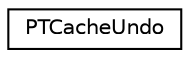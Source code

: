 digraph G
{
  edge [fontname="Helvetica",fontsize="10",labelfontname="Helvetica",labelfontsize="10"];
  node [fontname="Helvetica",fontsize="10",shape=record];
  rankdir=LR;
  Node1 [label="PTCacheUndo",height=0.2,width=0.4,color="black", fillcolor="white", style="filled",URL="$d0/d78/structPTCacheUndo.html"];
}
